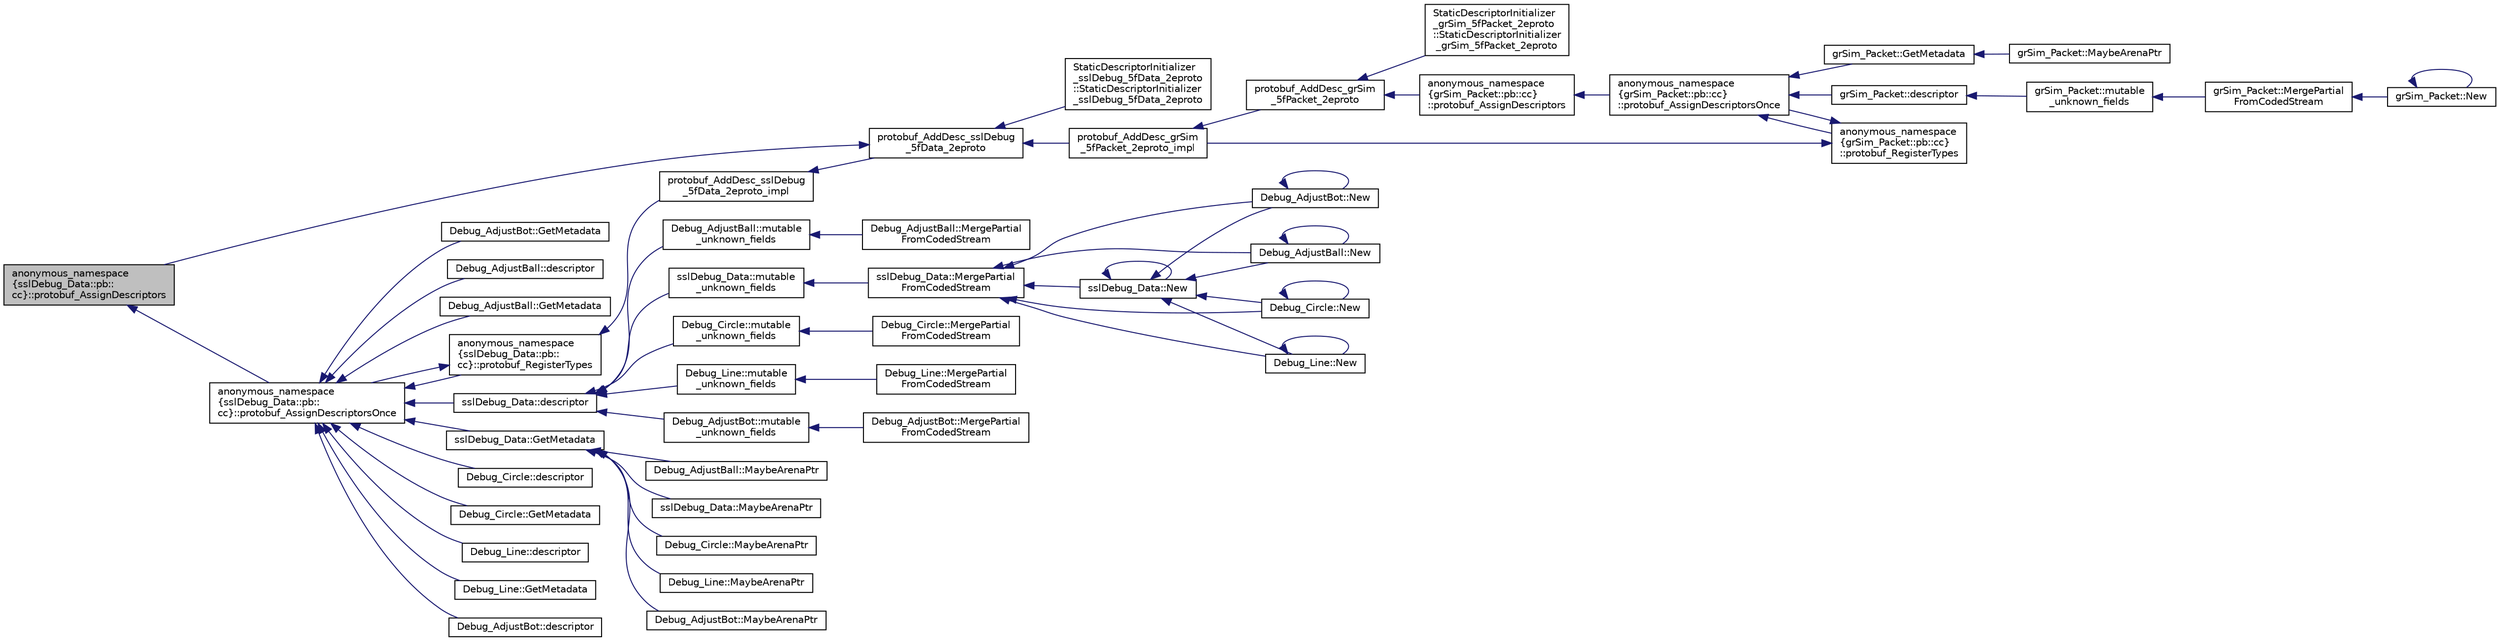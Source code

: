 digraph "anonymous_namespace{sslDebug_Data::pb::cc}::protobuf_AssignDescriptors"
{
 // INTERACTIVE_SVG=YES
  edge [fontname="Helvetica",fontsize="10",labelfontname="Helvetica",labelfontsize="10"];
  node [fontname="Helvetica",fontsize="10",shape=record];
  rankdir="LR";
  Node1 [label="anonymous_namespace\l\{sslDebug_Data::pb::\lcc\}::protobuf_AssignDescriptors",height=0.2,width=0.4,color="black", fillcolor="grey75", style="filled", fontcolor="black"];
  Node1 -> Node2 [dir="back",color="midnightblue",fontsize="10",style="solid",fontname="Helvetica"];
  Node2 [label="anonymous_namespace\l\{sslDebug_Data::pb::\lcc\}::protobuf_AssignDescriptorsOnce",height=0.2,width=0.4,color="black", fillcolor="white", style="filled",URL="$d5/d69/namespaceanonymous__namespace_02ssl_debug___data_8pb_8cc_03.html#aa37bb98042183672b28f8fddda58b729"];
  Node2 -> Node3 [dir="back",color="midnightblue",fontsize="10",style="solid",fontname="Helvetica"];
  Node3 [label="anonymous_namespace\l\{sslDebug_Data::pb::\lcc\}::protobuf_RegisterTypes",height=0.2,width=0.4,color="black", fillcolor="white", style="filled",URL="$d5/d69/namespaceanonymous__namespace_02ssl_debug___data_8pb_8cc_03.html#a17c4b3f5dcf75931d5df0ce37b83d52d"];
  Node3 -> Node2 [dir="back",color="midnightblue",fontsize="10",style="solid",fontname="Helvetica"];
  Node3 -> Node4 [dir="back",color="midnightblue",fontsize="10",style="solid",fontname="Helvetica"];
  Node4 [label="protobuf_AddDesc_sslDebug\l_5fData_2eproto_impl",height=0.2,width=0.4,color="black", fillcolor="white", style="filled",URL="$de/d3d/ssl_debug___data_8pb_8cc.html#a7d433a7120b244fca24637c8418c9d4b"];
  Node4 -> Node5 [dir="back",color="midnightblue",fontsize="10",style="solid",fontname="Helvetica"];
  Node5 [label="protobuf_AddDesc_sslDebug\l_5fData_2eproto",height=0.2,width=0.4,color="black", fillcolor="white", style="filled",URL="$d4/dab/ssl_debug___data_8pb_8h.html#a223c276d17c49d4dec9d8f19d6049184"];
  Node5 -> Node6 [dir="back",color="midnightblue",fontsize="10",style="solid",fontname="Helvetica"];
  Node6 [label="protobuf_AddDesc_grSim\l_5fPacket_2eproto_impl",height=0.2,width=0.4,color="black", fillcolor="white", style="filled",URL="$d3/d11/gr_sim___packet_8pb_8cc.html#a8d4a2af5cc390cd356537cc8c985fb84"];
  Node6 -> Node7 [dir="back",color="midnightblue",fontsize="10",style="solid",fontname="Helvetica"];
  Node7 [label="protobuf_AddDesc_grSim\l_5fPacket_2eproto",height=0.2,width=0.4,color="black", fillcolor="white", style="filled",URL="$d7/d23/gr_sim___packet_8pb_8h.html#acdb4c3d5c9e85db3a3c1c00d12185091"];
  Node7 -> Node8 [dir="back",color="midnightblue",fontsize="10",style="solid",fontname="Helvetica"];
  Node8 [label="anonymous_namespace\l\{grSim_Packet::pb::cc\}\l::protobuf_AssignDescriptors",height=0.2,width=0.4,color="black", fillcolor="white", style="filled",URL="$d9/dd5/namespaceanonymous__namespace_02gr_sim___packet_8pb_8cc_03.html#ad63c2c0d36024e2675f43e5ccd16a8e9"];
  Node8 -> Node9 [dir="back",color="midnightblue",fontsize="10",style="solid",fontname="Helvetica"];
  Node9 [label="anonymous_namespace\l\{grSim_Packet::pb::cc\}\l::protobuf_AssignDescriptorsOnce",height=0.2,width=0.4,color="black", fillcolor="white", style="filled",URL="$d9/dd5/namespaceanonymous__namespace_02gr_sim___packet_8pb_8cc_03.html#a383c60b49d4ba8523147f231b2b108ce"];
  Node9 -> Node10 [dir="back",color="midnightblue",fontsize="10",style="solid",fontname="Helvetica"];
  Node10 [label="grSim_Packet::descriptor",height=0.2,width=0.4,color="black", fillcolor="white", style="filled",URL="$d3/db5/classgr_sim___packet.html#a7b47a09ab956e4d498c7c27ceb90088a"];
  Node10 -> Node11 [dir="back",color="midnightblue",fontsize="10",style="solid",fontname="Helvetica"];
  Node11 [label="grSim_Packet::mutable\l_unknown_fields",height=0.2,width=0.4,color="black", fillcolor="white", style="filled",URL="$d3/db5/classgr_sim___packet.html#a99d1e6ccf7d03df2c49c55557c33d8b5"];
  Node11 -> Node12 [dir="back",color="midnightblue",fontsize="10",style="solid",fontname="Helvetica"];
  Node12 [label="grSim_Packet::MergePartial\lFromCodedStream",height=0.2,width=0.4,color="black", fillcolor="white", style="filled",URL="$d3/db5/classgr_sim___packet.html#ab8cf6157b27cdbf8f645d0ca2b0ac051"];
  Node12 -> Node13 [dir="back",color="midnightblue",fontsize="10",style="solid",fontname="Helvetica"];
  Node13 [label="grSim_Packet::New",height=0.2,width=0.4,color="black", fillcolor="white", style="filled",URL="$d3/db5/classgr_sim___packet.html#a31e29a827a331a0785441fc5d3f05fa8"];
  Node13 -> Node13 [dir="back",color="midnightblue",fontsize="10",style="solid",fontname="Helvetica"];
  Node9 -> Node14 [dir="back",color="midnightblue",fontsize="10",style="solid",fontname="Helvetica"];
  Node14 [label="grSim_Packet::GetMetadata",height=0.2,width=0.4,color="black", fillcolor="white", style="filled",URL="$d3/db5/classgr_sim___packet.html#a3408db4788627de262ea584aaac1626d"];
  Node14 -> Node15 [dir="back",color="midnightblue",fontsize="10",style="solid",fontname="Helvetica"];
  Node15 [label="grSim_Packet::MaybeArenaPtr",height=0.2,width=0.4,color="black", fillcolor="white", style="filled",URL="$d3/db5/classgr_sim___packet.html#a1586f89f68f4f71677b65fa6b9dcb944"];
  Node9 -> Node16 [dir="back",color="midnightblue",fontsize="10",style="solid",fontname="Helvetica"];
  Node16 [label="anonymous_namespace\l\{grSim_Packet::pb::cc\}\l::protobuf_RegisterTypes",height=0.2,width=0.4,color="black", fillcolor="white", style="filled",URL="$d9/dd5/namespaceanonymous__namespace_02gr_sim___packet_8pb_8cc_03.html#af633f7fcc16c745364cc6308d0da95f0"];
  Node16 -> Node6 [dir="back",color="midnightblue",fontsize="10",style="solid",fontname="Helvetica"];
  Node16 -> Node9 [dir="back",color="midnightblue",fontsize="10",style="solid",fontname="Helvetica"];
  Node7 -> Node17 [dir="back",color="midnightblue",fontsize="10",style="solid",fontname="Helvetica"];
  Node17 [label="StaticDescriptorInitializer\l_grSim_5fPacket_2eproto\l::StaticDescriptorInitializer\l_grSim_5fPacket_2eproto",height=0.2,width=0.4,color="black", fillcolor="white", style="filled",URL="$d6/de3/struct_static_descriptor_initializer__gr_sim__5f_packet__2eproto.html#a6f3e5821b8ada0316276699dfb0674ad"];
  Node5 -> Node1 [dir="back",color="midnightblue",fontsize="10",style="solid",fontname="Helvetica"];
  Node5 -> Node18 [dir="back",color="midnightblue",fontsize="10",style="solid",fontname="Helvetica"];
  Node18 [label="StaticDescriptorInitializer\l_sslDebug_5fData_2eproto\l::StaticDescriptorInitializer\l_sslDebug_5fData_2eproto",height=0.2,width=0.4,color="black", fillcolor="white", style="filled",URL="$de/da2/struct_static_descriptor_initializer__ssl_debug__5f_data__2eproto.html#a0aa902b0efd2da120e9995b4cb422052"];
  Node2 -> Node19 [dir="back",color="midnightblue",fontsize="10",style="solid",fontname="Helvetica"];
  Node19 [label="sslDebug_Data::descriptor",height=0.2,width=0.4,color="black", fillcolor="white", style="filled",URL="$d4/d17/classssl_debug___data.html#a9fb0d4e1861a590b793db7b0fb6006e9"];
  Node19 -> Node20 [dir="back",color="midnightblue",fontsize="10",style="solid",fontname="Helvetica"];
  Node20 [label="sslDebug_Data::mutable\l_unknown_fields",height=0.2,width=0.4,color="black", fillcolor="white", style="filled",URL="$d4/d17/classssl_debug___data.html#a8ded76f1df9d4cf91434452bcdfd28f4"];
  Node20 -> Node21 [dir="back",color="midnightblue",fontsize="10",style="solid",fontname="Helvetica"];
  Node21 [label="sslDebug_Data::MergePartial\lFromCodedStream",height=0.2,width=0.4,color="black", fillcolor="white", style="filled",URL="$d4/d17/classssl_debug___data.html#a402ec360241c3acf95aade09bf2615e4"];
  Node21 -> Node22 [dir="back",color="midnightblue",fontsize="10",style="solid",fontname="Helvetica"];
  Node22 [label="sslDebug_Data::New",height=0.2,width=0.4,color="black", fillcolor="white", style="filled",URL="$d4/d17/classssl_debug___data.html#a8170c3e14f84330bf98f1fb9dc036ba4"];
  Node22 -> Node22 [dir="back",color="midnightblue",fontsize="10",style="solid",fontname="Helvetica"];
  Node22 -> Node23 [dir="back",color="midnightblue",fontsize="10",style="solid",fontname="Helvetica"];
  Node23 [label="Debug_Circle::New",height=0.2,width=0.4,color="black", fillcolor="white", style="filled",URL="$d0/d75/class_debug___circle.html#af76b71214852431e6222286c902c117f"];
  Node23 -> Node23 [dir="back",color="midnightblue",fontsize="10",style="solid",fontname="Helvetica"];
  Node22 -> Node24 [dir="back",color="midnightblue",fontsize="10",style="solid",fontname="Helvetica"];
  Node24 [label="Debug_Line::New",height=0.2,width=0.4,color="black", fillcolor="white", style="filled",URL="$d0/d2a/class_debug___line.html#a09bfdcbf91d3d00ba2fac272dbf5ff95"];
  Node24 -> Node24 [dir="back",color="midnightblue",fontsize="10",style="solid",fontname="Helvetica"];
  Node22 -> Node25 [dir="back",color="midnightblue",fontsize="10",style="solid",fontname="Helvetica"];
  Node25 [label="Debug_AdjustBot::New",height=0.2,width=0.4,color="black", fillcolor="white", style="filled",URL="$de/dd5/class_debug___adjust_bot.html#a82960757286deb9de834b13f5aa169c5"];
  Node25 -> Node25 [dir="back",color="midnightblue",fontsize="10",style="solid",fontname="Helvetica"];
  Node22 -> Node26 [dir="back",color="midnightblue",fontsize="10",style="solid",fontname="Helvetica"];
  Node26 [label="Debug_AdjustBall::New",height=0.2,width=0.4,color="black", fillcolor="white", style="filled",URL="$d9/d50/class_debug___adjust_ball.html#a257c71cf43e33bf62b04d7c84f61e70e"];
  Node26 -> Node26 [dir="back",color="midnightblue",fontsize="10",style="solid",fontname="Helvetica"];
  Node21 -> Node23 [dir="back",color="midnightblue",fontsize="10",style="solid",fontname="Helvetica"];
  Node21 -> Node24 [dir="back",color="midnightblue",fontsize="10",style="solid",fontname="Helvetica"];
  Node21 -> Node25 [dir="back",color="midnightblue",fontsize="10",style="solid",fontname="Helvetica"];
  Node21 -> Node26 [dir="back",color="midnightblue",fontsize="10",style="solid",fontname="Helvetica"];
  Node19 -> Node27 [dir="back",color="midnightblue",fontsize="10",style="solid",fontname="Helvetica"];
  Node27 [label="Debug_Circle::mutable\l_unknown_fields",height=0.2,width=0.4,color="black", fillcolor="white", style="filled",URL="$d0/d75/class_debug___circle.html#ad9fb6c4346de45829c7e308336042226"];
  Node27 -> Node28 [dir="back",color="midnightblue",fontsize="10",style="solid",fontname="Helvetica"];
  Node28 [label="Debug_Circle::MergePartial\lFromCodedStream",height=0.2,width=0.4,color="black", fillcolor="white", style="filled",URL="$d0/d75/class_debug___circle.html#a5b77b23a2597f12822b559fc5a4a4378"];
  Node19 -> Node29 [dir="back",color="midnightblue",fontsize="10",style="solid",fontname="Helvetica"];
  Node29 [label="Debug_Line::mutable\l_unknown_fields",height=0.2,width=0.4,color="black", fillcolor="white", style="filled",URL="$d0/d2a/class_debug___line.html#a5e9b9a825b766e7055e556637dca2bf8"];
  Node29 -> Node30 [dir="back",color="midnightblue",fontsize="10",style="solid",fontname="Helvetica"];
  Node30 [label="Debug_Line::MergePartial\lFromCodedStream",height=0.2,width=0.4,color="black", fillcolor="white", style="filled",URL="$d0/d2a/class_debug___line.html#a6ae1352ba4b1c3ec60203b83cf112dce"];
  Node19 -> Node31 [dir="back",color="midnightblue",fontsize="10",style="solid",fontname="Helvetica"];
  Node31 [label="Debug_AdjustBot::mutable\l_unknown_fields",height=0.2,width=0.4,color="black", fillcolor="white", style="filled",URL="$de/dd5/class_debug___adjust_bot.html#a39f9eca4c4574f7e53e23af2f37dcfb4"];
  Node31 -> Node32 [dir="back",color="midnightblue",fontsize="10",style="solid",fontname="Helvetica"];
  Node32 [label="Debug_AdjustBot::MergePartial\lFromCodedStream",height=0.2,width=0.4,color="black", fillcolor="white", style="filled",URL="$de/dd5/class_debug___adjust_bot.html#a547d9274763344c3bfc81ae8f49fab5e"];
  Node19 -> Node33 [dir="back",color="midnightblue",fontsize="10",style="solid",fontname="Helvetica"];
  Node33 [label="Debug_AdjustBall::mutable\l_unknown_fields",height=0.2,width=0.4,color="black", fillcolor="white", style="filled",URL="$d9/d50/class_debug___adjust_ball.html#a81ca8777661379d1ea71adbe1a3f3e3c"];
  Node33 -> Node34 [dir="back",color="midnightblue",fontsize="10",style="solid",fontname="Helvetica"];
  Node34 [label="Debug_AdjustBall::MergePartial\lFromCodedStream",height=0.2,width=0.4,color="black", fillcolor="white", style="filled",URL="$d9/d50/class_debug___adjust_ball.html#aac212359eb21f883cfd15b4fb75b8c08"];
  Node2 -> Node35 [dir="back",color="midnightblue",fontsize="10",style="solid",fontname="Helvetica"];
  Node35 [label="sslDebug_Data::GetMetadata",height=0.2,width=0.4,color="black", fillcolor="white", style="filled",URL="$d4/d17/classssl_debug___data.html#a0c56bd42dc56416e9bd0dd687a2a1bc9"];
  Node35 -> Node36 [dir="back",color="midnightblue",fontsize="10",style="solid",fontname="Helvetica"];
  Node36 [label="sslDebug_Data::MaybeArenaPtr",height=0.2,width=0.4,color="black", fillcolor="white", style="filled",URL="$d4/d17/classssl_debug___data.html#aa8d8e8e0f131010a25015e208fede665"];
  Node35 -> Node37 [dir="back",color="midnightblue",fontsize="10",style="solid",fontname="Helvetica"];
  Node37 [label="Debug_Circle::MaybeArenaPtr",height=0.2,width=0.4,color="black", fillcolor="white", style="filled",URL="$d0/d75/class_debug___circle.html#a7b5ceeb4768c0f0264a6d04f9807b6ac"];
  Node35 -> Node38 [dir="back",color="midnightblue",fontsize="10",style="solid",fontname="Helvetica"];
  Node38 [label="Debug_Line::MaybeArenaPtr",height=0.2,width=0.4,color="black", fillcolor="white", style="filled",URL="$d0/d2a/class_debug___line.html#a6bcb9eb1320cc6c36c3190e6f5897b34"];
  Node35 -> Node39 [dir="back",color="midnightblue",fontsize="10",style="solid",fontname="Helvetica"];
  Node39 [label="Debug_AdjustBot::MaybeArenaPtr",height=0.2,width=0.4,color="black", fillcolor="white", style="filled",URL="$de/dd5/class_debug___adjust_bot.html#ae441f7fe60a8f06cb3e6ed69df0a5e11"];
  Node35 -> Node40 [dir="back",color="midnightblue",fontsize="10",style="solid",fontname="Helvetica"];
  Node40 [label="Debug_AdjustBall::MaybeArenaPtr",height=0.2,width=0.4,color="black", fillcolor="white", style="filled",URL="$d9/d50/class_debug___adjust_ball.html#a53d8a323f12d045abe892af357b9bcfc"];
  Node2 -> Node41 [dir="back",color="midnightblue",fontsize="10",style="solid",fontname="Helvetica"];
  Node41 [label="Debug_Circle::descriptor",height=0.2,width=0.4,color="black", fillcolor="white", style="filled",URL="$d0/d75/class_debug___circle.html#ac57159c9bdc5ca275b0e8b2704585aec"];
  Node2 -> Node42 [dir="back",color="midnightblue",fontsize="10",style="solid",fontname="Helvetica"];
  Node42 [label="Debug_Circle::GetMetadata",height=0.2,width=0.4,color="black", fillcolor="white", style="filled",URL="$d0/d75/class_debug___circle.html#adf0406bb307c4d21ed30597940f3ae85"];
  Node2 -> Node43 [dir="back",color="midnightblue",fontsize="10",style="solid",fontname="Helvetica"];
  Node43 [label="Debug_Line::descriptor",height=0.2,width=0.4,color="black", fillcolor="white", style="filled",URL="$d0/d2a/class_debug___line.html#af957eaa36c91d9f0632e0e49072cd94c"];
  Node2 -> Node44 [dir="back",color="midnightblue",fontsize="10",style="solid",fontname="Helvetica"];
  Node44 [label="Debug_Line::GetMetadata",height=0.2,width=0.4,color="black", fillcolor="white", style="filled",URL="$d0/d2a/class_debug___line.html#a4db8ca60fdcc83e06e923b39d02a60ea"];
  Node2 -> Node45 [dir="back",color="midnightblue",fontsize="10",style="solid",fontname="Helvetica"];
  Node45 [label="Debug_AdjustBot::descriptor",height=0.2,width=0.4,color="black", fillcolor="white", style="filled",URL="$de/dd5/class_debug___adjust_bot.html#adcac1d4ce4c25604c7e3e0b1ed1ec03d"];
  Node2 -> Node46 [dir="back",color="midnightblue",fontsize="10",style="solid",fontname="Helvetica"];
  Node46 [label="Debug_AdjustBot::GetMetadata",height=0.2,width=0.4,color="black", fillcolor="white", style="filled",URL="$de/dd5/class_debug___adjust_bot.html#a2569d0686195ff2485ef73bd303fa310"];
  Node2 -> Node47 [dir="back",color="midnightblue",fontsize="10",style="solid",fontname="Helvetica"];
  Node47 [label="Debug_AdjustBall::descriptor",height=0.2,width=0.4,color="black", fillcolor="white", style="filled",URL="$d9/d50/class_debug___adjust_ball.html#a9856f35984b621115b54b6e9f4cc604f"];
  Node2 -> Node48 [dir="back",color="midnightblue",fontsize="10",style="solid",fontname="Helvetica"];
  Node48 [label="Debug_AdjustBall::GetMetadata",height=0.2,width=0.4,color="black", fillcolor="white", style="filled",URL="$d9/d50/class_debug___adjust_ball.html#a6fde58165f307389c93e04c8f85d8670"];
}

